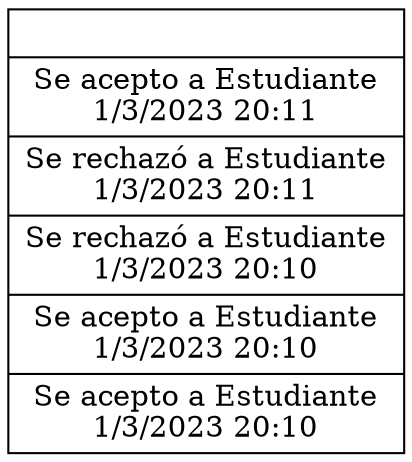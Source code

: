 digraph pila{
rankdir=LR;
node[shape = record]nodo0 [label="|Se acepto a Estudiante\n1/3/2023  20:11|Se rechazó a Estudiante\n1/3/2023  20:11|Se rechazó a Estudiante\n1/3/2023  20:10|Se acepto a Estudiante\n1/3/2023  20:10|Se acepto a Estudiante\n1/3/2023  20:10"]; 
}